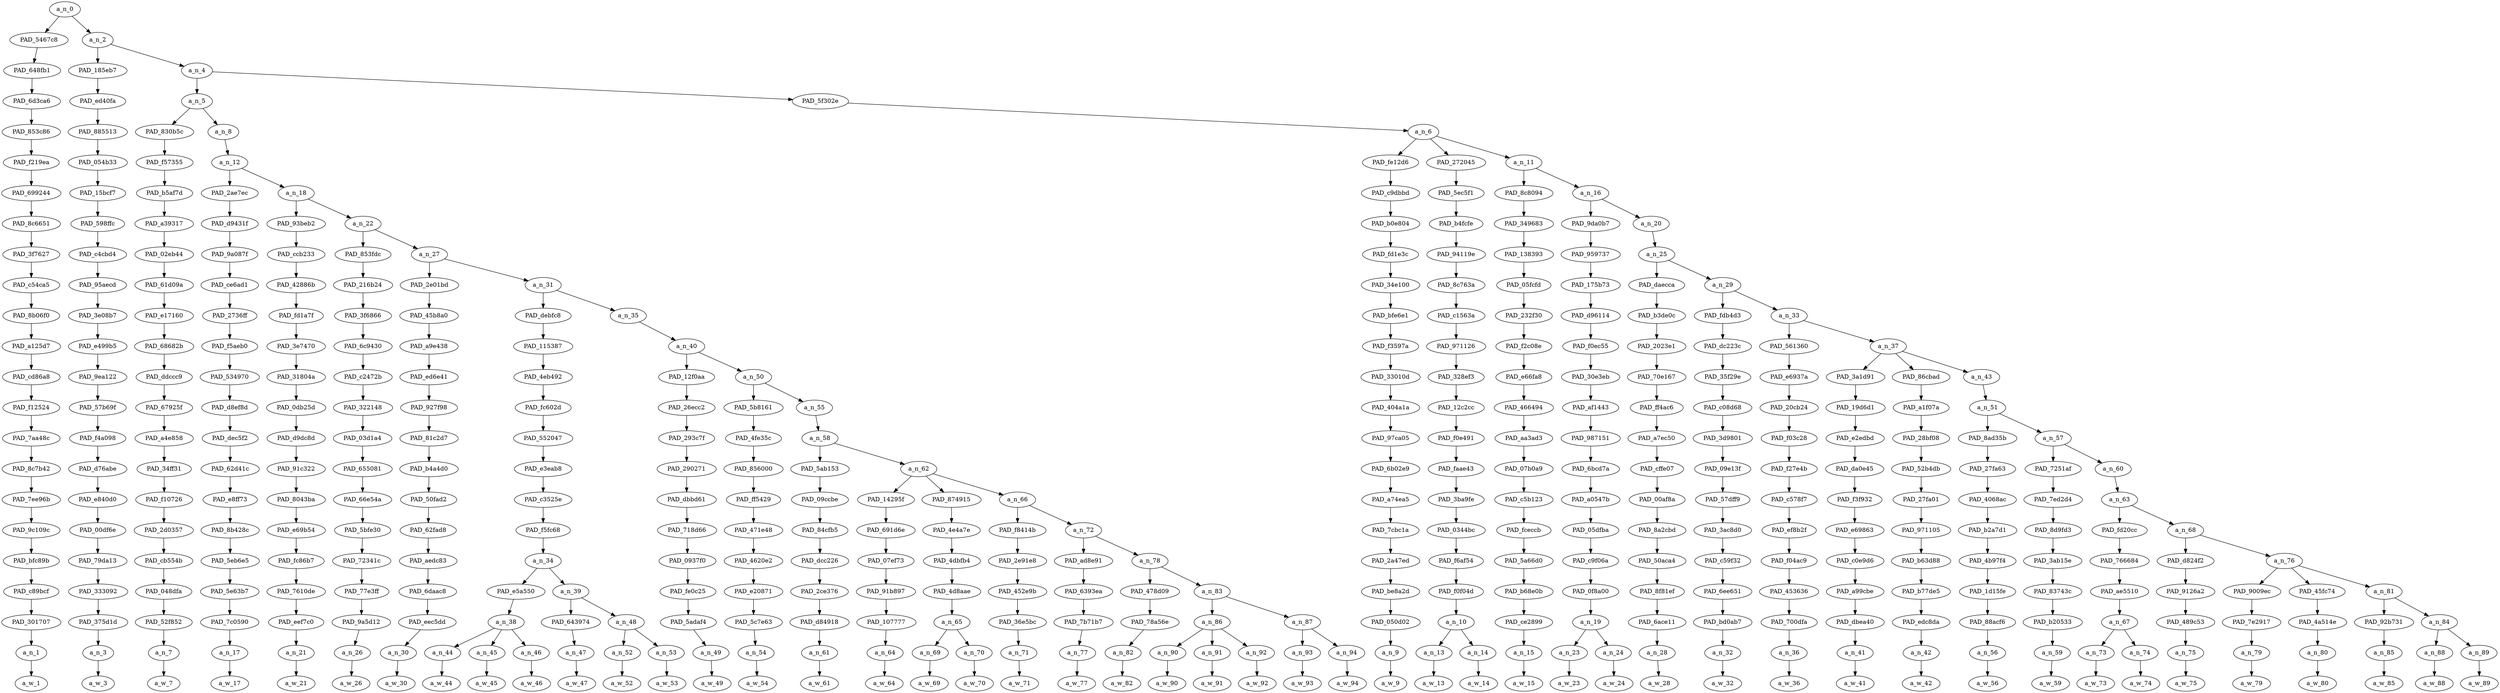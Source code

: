 strict digraph "" {
	a_n_0	[div_dir=-1,
		index=0,
		level=22,
		pos="4.259938840512876,22!",
		text_span="[0, 1, 2, 3, 4, 5, 6, 7, 8, 9, 10, 11, 12, 13, 14, 15, 16, 17, 18, 19, 20, 21, 22, 23, 24, 25, 26, 27, 28, 29, 30, 31, 32, 33, 34, \
35, 36, 37, 38, 39, 40, 41, 42, 43, 44, 45, 46, 47]",
		value=1.00000002];
	PAD_5467c8	[div_dir=-1,
		index=0,
		level=21,
		pos="0.0,21!",
		text_span="[0]",
		value=0.00881843];
	a_n_0 -> PAD_5467c8;
	a_n_2	[div_dir=-1,
		index=1,
		level=21,
		pos="8.519877681025752,21!",
		text_span="[1, 2, 3, 4, 5, 6, 7, 8, 9, 10, 11, 12, 13, 14, 15, 16, 17, 18, 19, 20, 21, 22, 23, 24, 25, 26, 27, 28, 29, 30, 31, 32, 33, 34, \
35, 36, 37, 38, 39, 40, 41, 42, 43, 44, 45, 46, 47]",
		value=0.99112523];
	a_n_0 -> a_n_2;
	PAD_648fb1	[div_dir=-1,
		index=0,
		level=20,
		pos="0.0,20!",
		text_span="[0]",
		value=0.00881843];
	PAD_5467c8 -> PAD_648fb1;
	PAD_6d3ca6	[div_dir=-1,
		index=0,
		level=19,
		pos="0.0,19!",
		text_span="[0]",
		value=0.00881843];
	PAD_648fb1 -> PAD_6d3ca6;
	PAD_853c86	[div_dir=-1,
		index=0,
		level=18,
		pos="0.0,18!",
		text_span="[0]",
		value=0.00881843];
	PAD_6d3ca6 -> PAD_853c86;
	PAD_f219ea	[div_dir=-1,
		index=0,
		level=17,
		pos="0.0,17!",
		text_span="[0]",
		value=0.00881843];
	PAD_853c86 -> PAD_f219ea;
	PAD_699244	[div_dir=-1,
		index=0,
		level=16,
		pos="0.0,16!",
		text_span="[0]",
		value=0.00881843];
	PAD_f219ea -> PAD_699244;
	PAD_8c6651	[div_dir=-1,
		index=0,
		level=15,
		pos="0.0,15!",
		text_span="[0]",
		value=0.00881843];
	PAD_699244 -> PAD_8c6651;
	PAD_3f7627	[div_dir=-1,
		index=0,
		level=14,
		pos="0.0,14!",
		text_span="[0]",
		value=0.00881843];
	PAD_8c6651 -> PAD_3f7627;
	PAD_c54ca5	[div_dir=-1,
		index=0,
		level=13,
		pos="0.0,13!",
		text_span="[0]",
		value=0.00881843];
	PAD_3f7627 -> PAD_c54ca5;
	PAD_8b06f0	[div_dir=-1,
		index=0,
		level=12,
		pos="0.0,12!",
		text_span="[0]",
		value=0.00881843];
	PAD_c54ca5 -> PAD_8b06f0;
	PAD_a125d7	[div_dir=-1,
		index=0,
		level=11,
		pos="0.0,11!",
		text_span="[0]",
		value=0.00881843];
	PAD_8b06f0 -> PAD_a125d7;
	PAD_cd86a8	[div_dir=-1,
		index=0,
		level=10,
		pos="0.0,10!",
		text_span="[0]",
		value=0.00881843];
	PAD_a125d7 -> PAD_cd86a8;
	PAD_f12524	[div_dir=-1,
		index=0,
		level=9,
		pos="0.0,9!",
		text_span="[0]",
		value=0.00881843];
	PAD_cd86a8 -> PAD_f12524;
	PAD_7aa48c	[div_dir=-1,
		index=0,
		level=8,
		pos="0.0,8!",
		text_span="[0]",
		value=0.00881843];
	PAD_f12524 -> PAD_7aa48c;
	PAD_8c7b42	[div_dir=-1,
		index=0,
		level=7,
		pos="0.0,7!",
		text_span="[0]",
		value=0.00881843];
	PAD_7aa48c -> PAD_8c7b42;
	PAD_7ee96b	[div_dir=-1,
		index=0,
		level=6,
		pos="0.0,6!",
		text_span="[0]",
		value=0.00881843];
	PAD_8c7b42 -> PAD_7ee96b;
	PAD_9c109c	[div_dir=-1,
		index=0,
		level=5,
		pos="0.0,5!",
		text_span="[0]",
		value=0.00881843];
	PAD_7ee96b -> PAD_9c109c;
	PAD_bfc89b	[div_dir=-1,
		index=0,
		level=4,
		pos="0.0,4!",
		text_span="[0]",
		value=0.00881843];
	PAD_9c109c -> PAD_bfc89b;
	PAD_c89bcf	[div_dir=-1,
		index=0,
		level=3,
		pos="0.0,3!",
		text_span="[0]",
		value=0.00881843];
	PAD_bfc89b -> PAD_c89bcf;
	PAD_301707	[div_dir=-1,
		index=0,
		level=2,
		pos="0.0,2!",
		text_span="[0]",
		value=0.00881843];
	PAD_c89bcf -> PAD_301707;
	a_n_1	[div_dir=-1,
		index=0,
		level=1,
		pos="0.0,1!",
		text_span="[0]",
		value=0.00881843];
	PAD_301707 -> a_n_1;
	a_w_1	[div_dir=0,
		index=0,
		level=0,
		pos="0,0!",
		text_span="[0]",
		value=this];
	a_n_1 -> a_w_1;
	PAD_185eb7	[div_dir=-1,
		index=1,
		level=20,
		pos="1.0,20!",
		text_span="[1]",
		value=0.00937390];
	a_n_2 -> PAD_185eb7;
	a_n_4	[div_dir=-1,
		index=2,
		level=20,
		pos="16.039755362051505,20!",
		text_span="[2, 3, 4, 5, 6, 7, 8, 9, 10, 11, 12, 13, 14, 15, 16, 17, 18, 19, 20, 21, 22, 23, 24, 25, 26, 27, 28, 29, 30, 31, 32, 33, 34, 35, \
36, 37, 38, 39, 40, 41, 42, 43, 44, 45, 46, 47]",
		value=0.98169828];
	a_n_2 -> a_n_4;
	PAD_ed40fa	[div_dir=-1,
		index=1,
		level=19,
		pos="1.0,19!",
		text_span="[1]",
		value=0.00937390];
	PAD_185eb7 -> PAD_ed40fa;
	PAD_885513	[div_dir=-1,
		index=1,
		level=18,
		pos="1.0,18!",
		text_span="[1]",
		value=0.00937390];
	PAD_ed40fa -> PAD_885513;
	PAD_054b33	[div_dir=-1,
		index=1,
		level=17,
		pos="1.0,17!",
		text_span="[1]",
		value=0.00937390];
	PAD_885513 -> PAD_054b33;
	PAD_15bcf7	[div_dir=-1,
		index=1,
		level=16,
		pos="1.0,16!",
		text_span="[1]",
		value=0.00937390];
	PAD_054b33 -> PAD_15bcf7;
	PAD_598ffc	[div_dir=-1,
		index=1,
		level=15,
		pos="1.0,15!",
		text_span="[1]",
		value=0.00937390];
	PAD_15bcf7 -> PAD_598ffc;
	PAD_c4cbd4	[div_dir=-1,
		index=1,
		level=14,
		pos="1.0,14!",
		text_span="[1]",
		value=0.00937390];
	PAD_598ffc -> PAD_c4cbd4;
	PAD_95aecd	[div_dir=-1,
		index=1,
		level=13,
		pos="1.0,13!",
		text_span="[1]",
		value=0.00937390];
	PAD_c4cbd4 -> PAD_95aecd;
	PAD_3e08b7	[div_dir=-1,
		index=1,
		level=12,
		pos="1.0,12!",
		text_span="[1]",
		value=0.00937390];
	PAD_95aecd -> PAD_3e08b7;
	PAD_e499b5	[div_dir=-1,
		index=1,
		level=11,
		pos="1.0,11!",
		text_span="[1]",
		value=0.00937390];
	PAD_3e08b7 -> PAD_e499b5;
	PAD_9ea122	[div_dir=-1,
		index=1,
		level=10,
		pos="1.0,10!",
		text_span="[1]",
		value=0.00937390];
	PAD_e499b5 -> PAD_9ea122;
	PAD_57b69f	[div_dir=-1,
		index=1,
		level=9,
		pos="1.0,9!",
		text_span="[1]",
		value=0.00937390];
	PAD_9ea122 -> PAD_57b69f;
	PAD_f4a098	[div_dir=-1,
		index=1,
		level=8,
		pos="1.0,8!",
		text_span="[1]",
		value=0.00937390];
	PAD_57b69f -> PAD_f4a098;
	PAD_d76abe	[div_dir=-1,
		index=1,
		level=7,
		pos="1.0,7!",
		text_span="[1]",
		value=0.00937390];
	PAD_f4a098 -> PAD_d76abe;
	PAD_e840d0	[div_dir=-1,
		index=1,
		level=6,
		pos="1.0,6!",
		text_span="[1]",
		value=0.00937390];
	PAD_d76abe -> PAD_e840d0;
	PAD_00df6e	[div_dir=-1,
		index=1,
		level=5,
		pos="1.0,5!",
		text_span="[1]",
		value=0.00937390];
	PAD_e840d0 -> PAD_00df6e;
	PAD_79da13	[div_dir=-1,
		index=1,
		level=4,
		pos="1.0,4!",
		text_span="[1]",
		value=0.00937390];
	PAD_00df6e -> PAD_79da13;
	PAD_333092	[div_dir=-1,
		index=1,
		level=3,
		pos="1.0,3!",
		text_span="[1]",
		value=0.00937390];
	PAD_79da13 -> PAD_333092;
	PAD_375d1d	[div_dir=-1,
		index=1,
		level=2,
		pos="1.0,2!",
		text_span="[1]",
		value=0.00937390];
	PAD_333092 -> PAD_375d1d;
	a_n_3	[div_dir=-1,
		index=1,
		level=1,
		pos="1.0,1!",
		text_span="[1]",
		value=0.00937390];
	PAD_375d1d -> a_n_3;
	a_w_3	[div_dir=0,
		index=1,
		level=0,
		pos="1,0!",
		text_span="[1]",
		value=is];
	a_n_3 -> a_w_3;
	a_n_5	[div_dir=1,
		index=2,
		level=19,
		pos="3.1169637044270835,19!",
		text_span="[2, 3, 4, 5, 6, 7, 8, 9, 10, 11, 12, 13, 14, 15, 16, 17, 18, 19, 20, 21, 22, 23, 24, 25, 26]",
		value=0.50999606];
	a_n_4 -> a_n_5;
	PAD_5f302e	[div_dir=-1,
		index=3,
		level=19,
		pos="28.962547019675924,19!",
		text_span="[27, 28, 29, 30, 31, 32, 33, 34, 35, 36, 37, 38, 39, 40, 41, 42, 43, 44, 45, 46, 47]",
		value=0.47165011];
	a_n_4 -> PAD_5f302e;
	PAD_830b5c	[div_dir=-1,
		index=2,
		level=18,
		pos="2.0,18!",
		text_span="[2]",
		value=0.00896999];
	a_n_5 -> PAD_830b5c;
	a_n_8	[div_dir=1,
		index=3,
		level=18,
		pos="4.233927408854167,18!",
		text_span="[3, 4, 5, 6, 7, 8, 9, 10, 11, 12, 13, 14, 15, 16, 17, 18, 19, 20, 21, 22, 23, 24, 25, 26]",
		value=0.50099626];
	a_n_5 -> a_n_8;
	PAD_f57355	[div_dir=-1,
		index=2,
		level=17,
		pos="2.0,17!",
		text_span="[2]",
		value=0.00896999];
	PAD_830b5c -> PAD_f57355;
	PAD_b5af7d	[div_dir=-1,
		index=2,
		level=16,
		pos="2.0,16!",
		text_span="[2]",
		value=0.00896999];
	PAD_f57355 -> PAD_b5af7d;
	PAD_a39317	[div_dir=-1,
		index=2,
		level=15,
		pos="2.0,15!",
		text_span="[2]",
		value=0.00896999];
	PAD_b5af7d -> PAD_a39317;
	PAD_02eb44	[div_dir=-1,
		index=2,
		level=14,
		pos="2.0,14!",
		text_span="[2]",
		value=0.00896999];
	PAD_a39317 -> PAD_02eb44;
	PAD_61d09a	[div_dir=-1,
		index=2,
		level=13,
		pos="2.0,13!",
		text_span="[2]",
		value=0.00896999];
	PAD_02eb44 -> PAD_61d09a;
	PAD_e17160	[div_dir=-1,
		index=2,
		level=12,
		pos="2.0,12!",
		text_span="[2]",
		value=0.00896999];
	PAD_61d09a -> PAD_e17160;
	PAD_68682b	[div_dir=-1,
		index=2,
		level=11,
		pos="2.0,11!",
		text_span="[2]",
		value=0.00896999];
	PAD_e17160 -> PAD_68682b;
	PAD_ddccc9	[div_dir=-1,
		index=2,
		level=10,
		pos="2.0,10!",
		text_span="[2]",
		value=0.00896999];
	PAD_68682b -> PAD_ddccc9;
	PAD_67925f	[div_dir=-1,
		index=2,
		level=9,
		pos="2.0,9!",
		text_span="[2]",
		value=0.00896999];
	PAD_ddccc9 -> PAD_67925f;
	PAD_a4e858	[div_dir=-1,
		index=2,
		level=8,
		pos="2.0,8!",
		text_span="[2]",
		value=0.00896999];
	PAD_67925f -> PAD_a4e858;
	PAD_34ff31	[div_dir=-1,
		index=2,
		level=7,
		pos="2.0,7!",
		text_span="[2]",
		value=0.00896999];
	PAD_a4e858 -> PAD_34ff31;
	PAD_f10726	[div_dir=-1,
		index=2,
		level=6,
		pos="2.0,6!",
		text_span="[2]",
		value=0.00896999];
	PAD_34ff31 -> PAD_f10726;
	PAD_2d0357	[div_dir=-1,
		index=2,
		level=5,
		pos="2.0,5!",
		text_span="[2]",
		value=0.00896999];
	PAD_f10726 -> PAD_2d0357;
	PAD_cb554b	[div_dir=-1,
		index=2,
		level=4,
		pos="2.0,4!",
		text_span="[2]",
		value=0.00896999];
	PAD_2d0357 -> PAD_cb554b;
	PAD_048dfa	[div_dir=-1,
		index=2,
		level=3,
		pos="2.0,3!",
		text_span="[2]",
		value=0.00896999];
	PAD_cb554b -> PAD_048dfa;
	PAD_52f852	[div_dir=-1,
		index=2,
		level=2,
		pos="2.0,2!",
		text_span="[2]",
		value=0.00896999];
	PAD_048dfa -> PAD_52f852;
	a_n_7	[div_dir=-1,
		index=2,
		level=1,
		pos="2.0,1!",
		text_span="[2]",
		value=0.00896999];
	PAD_52f852 -> a_n_7;
	a_w_7	[div_dir=0,
		index=2,
		level=0,
		pos="2,0!",
		text_span="[2]",
		value=what];
	a_n_7 -> a_w_7;
	a_n_12	[div_dir=1,
		index=3,
		level=17,
		pos="4.233927408854167,17!",
		text_span="[3, 4, 5, 6, 7, 8, 9, 10, 11, 12, 13, 14, 15, 16, 17, 18, 19, 20, 21, 22, 23, 24, 25, 26]",
		value=0.50095995];
	a_n_8 -> a_n_12;
	PAD_2ae7ec	[div_dir=-1,
		index=3,
		level=16,
		pos="3.0,16!",
		text_span="[3]",
		value=0.01140815];
	a_n_12 -> PAD_2ae7ec;
	a_n_18	[div_dir=1,
		index=4,
		level=16,
		pos="5.467854817708334,16!",
		text_span="[4, 5, 6, 7, 8, 9, 10, 11, 12, 13, 14, 15, 16, 17, 18, 19, 20, 21, 22, 23, 24, 25, 26]",
		value=0.48951549];
	a_n_12 -> a_n_18;
	PAD_d9431f	[div_dir=-1,
		index=3,
		level=15,
		pos="3.0,15!",
		text_span="[3]",
		value=0.01140815];
	PAD_2ae7ec -> PAD_d9431f;
	PAD_9a087f	[div_dir=-1,
		index=3,
		level=14,
		pos="3.0,14!",
		text_span="[3]",
		value=0.01140815];
	PAD_d9431f -> PAD_9a087f;
	PAD_ce6ad1	[div_dir=-1,
		index=3,
		level=13,
		pos="3.0,13!",
		text_span="[3]",
		value=0.01140815];
	PAD_9a087f -> PAD_ce6ad1;
	PAD_2736ff	[div_dir=-1,
		index=3,
		level=12,
		pos="3.0,12!",
		text_span="[3]",
		value=0.01140815];
	PAD_ce6ad1 -> PAD_2736ff;
	PAD_f5aeb0	[div_dir=-1,
		index=3,
		level=11,
		pos="3.0,11!",
		text_span="[3]",
		value=0.01140815];
	PAD_2736ff -> PAD_f5aeb0;
	PAD_534970	[div_dir=-1,
		index=3,
		level=10,
		pos="3.0,10!",
		text_span="[3]",
		value=0.01140815];
	PAD_f5aeb0 -> PAD_534970;
	PAD_d8ef8d	[div_dir=-1,
		index=3,
		level=9,
		pos="3.0,9!",
		text_span="[3]",
		value=0.01140815];
	PAD_534970 -> PAD_d8ef8d;
	PAD_dec5f2	[div_dir=-1,
		index=3,
		level=8,
		pos="3.0,8!",
		text_span="[3]",
		value=0.01140815];
	PAD_d8ef8d -> PAD_dec5f2;
	PAD_62d41c	[div_dir=-1,
		index=3,
		level=7,
		pos="3.0,7!",
		text_span="[3]",
		value=0.01140815];
	PAD_dec5f2 -> PAD_62d41c;
	PAD_e8ff73	[div_dir=-1,
		index=3,
		level=6,
		pos="3.0,6!",
		text_span="[3]",
		value=0.01140815];
	PAD_62d41c -> PAD_e8ff73;
	PAD_8b428c	[div_dir=-1,
		index=3,
		level=5,
		pos="3.0,5!",
		text_span="[3]",
		value=0.01140815];
	PAD_e8ff73 -> PAD_8b428c;
	PAD_5eb6e5	[div_dir=-1,
		index=3,
		level=4,
		pos="3.0,4!",
		text_span="[3]",
		value=0.01140815];
	PAD_8b428c -> PAD_5eb6e5;
	PAD_5e63b7	[div_dir=-1,
		index=3,
		level=3,
		pos="3.0,3!",
		text_span="[3]",
		value=0.01140815];
	PAD_5eb6e5 -> PAD_5e63b7;
	PAD_7c0590	[div_dir=-1,
		index=3,
		level=2,
		pos="3.0,2!",
		text_span="[3]",
		value=0.01140815];
	PAD_5e63b7 -> PAD_7c0590;
	a_n_17	[div_dir=-1,
		index=3,
		level=1,
		pos="3.0,1!",
		text_span="[3]",
		value=0.01140815];
	PAD_7c0590 -> a_n_17;
	a_w_17	[div_dir=0,
		index=3,
		level=0,
		pos="3,0!",
		text_span="[3]",
		value=happens];
	a_n_17 -> a_w_17;
	PAD_93beb2	[div_dir=1,
		index=4,
		level=15,
		pos="4.0,15!",
		text_span="[4]",
		value=0.00893636];
	a_n_18 -> PAD_93beb2;
	a_n_22	[div_dir=1,
		index=5,
		level=15,
		pos="6.935709635416667,15!",
		text_span="[5, 6, 7, 8, 9, 10, 11, 12, 13, 14, 15, 16, 17, 18, 19, 20, 21, 22, 23, 24, 25, 26]",
		value=0.48053554];
	a_n_18 -> a_n_22;
	PAD_ccb233	[div_dir=1,
		index=4,
		level=14,
		pos="4.0,14!",
		text_span="[4]",
		value=0.00893636];
	PAD_93beb2 -> PAD_ccb233;
	PAD_42886b	[div_dir=1,
		index=4,
		level=13,
		pos="4.0,13!",
		text_span="[4]",
		value=0.00893636];
	PAD_ccb233 -> PAD_42886b;
	PAD_fd1a7f	[div_dir=1,
		index=4,
		level=12,
		pos="4.0,12!",
		text_span="[4]",
		value=0.00893636];
	PAD_42886b -> PAD_fd1a7f;
	PAD_3e7470	[div_dir=1,
		index=4,
		level=11,
		pos="4.0,11!",
		text_span="[4]",
		value=0.00893636];
	PAD_fd1a7f -> PAD_3e7470;
	PAD_31804a	[div_dir=1,
		index=4,
		level=10,
		pos="4.0,10!",
		text_span="[4]",
		value=0.00893636];
	PAD_3e7470 -> PAD_31804a;
	PAD_0db25d	[div_dir=1,
		index=4,
		level=9,
		pos="4.0,9!",
		text_span="[4]",
		value=0.00893636];
	PAD_31804a -> PAD_0db25d;
	PAD_d9dc8d	[div_dir=1,
		index=4,
		level=8,
		pos="4.0,8!",
		text_span="[4]",
		value=0.00893636];
	PAD_0db25d -> PAD_d9dc8d;
	PAD_91c322	[div_dir=1,
		index=4,
		level=7,
		pos="4.0,7!",
		text_span="[4]",
		value=0.00893636];
	PAD_d9dc8d -> PAD_91c322;
	PAD_8043ba	[div_dir=1,
		index=4,
		level=6,
		pos="4.0,6!",
		text_span="[4]",
		value=0.00893636];
	PAD_91c322 -> PAD_8043ba;
	PAD_e69b54	[div_dir=1,
		index=4,
		level=5,
		pos="4.0,5!",
		text_span="[4]",
		value=0.00893636];
	PAD_8043ba -> PAD_e69b54;
	PAD_fc86b7	[div_dir=1,
		index=4,
		level=4,
		pos="4.0,4!",
		text_span="[4]",
		value=0.00893636];
	PAD_e69b54 -> PAD_fc86b7;
	PAD_7610de	[div_dir=1,
		index=4,
		level=3,
		pos="4.0,3!",
		text_span="[4]",
		value=0.00893636];
	PAD_fc86b7 -> PAD_7610de;
	PAD_eef7c0	[div_dir=1,
		index=4,
		level=2,
		pos="4.0,2!",
		text_span="[4]",
		value=0.00893636];
	PAD_7610de -> PAD_eef7c0;
	a_n_21	[div_dir=1,
		index=4,
		level=1,
		pos="4.0,1!",
		text_span="[4]",
		value=0.00893636];
	PAD_eef7c0 -> a_n_21;
	a_w_21	[div_dir=0,
		index=4,
		level=0,
		pos="4,0!",
		text_span="[4]",
		value=when];
	a_n_21 -> a_w_21;
	PAD_853fdc	[div_dir=1,
		index=5,
		level=14,
		pos="5.0,14!",
		text_span="[5]",
		value=0.00983428];
	a_n_22 -> PAD_853fdc;
	a_n_27	[div_dir=1,
		index=6,
		level=14,
		pos="8.871419270833334,14!",
		text_span="[6, 7, 8, 9, 10, 11, 12, 13, 14, 15, 16, 17, 18, 19, 20, 21, 22, 23, 24, 25, 26]",
		value=0.47066275];
	a_n_22 -> a_n_27;
	PAD_216b24	[div_dir=1,
		index=5,
		level=13,
		pos="5.0,13!",
		text_span="[5]",
		value=0.00983428];
	PAD_853fdc -> PAD_216b24;
	PAD_3f6866	[div_dir=1,
		index=5,
		level=12,
		pos="5.0,12!",
		text_span="[5]",
		value=0.00983428];
	PAD_216b24 -> PAD_3f6866;
	PAD_6c9430	[div_dir=1,
		index=5,
		level=11,
		pos="5.0,11!",
		text_span="[5]",
		value=0.00983428];
	PAD_3f6866 -> PAD_6c9430;
	PAD_c2472b	[div_dir=1,
		index=5,
		level=10,
		pos="5.0,10!",
		text_span="[5]",
		value=0.00983428];
	PAD_6c9430 -> PAD_c2472b;
	PAD_322148	[div_dir=1,
		index=5,
		level=9,
		pos="5.0,9!",
		text_span="[5]",
		value=0.00983428];
	PAD_c2472b -> PAD_322148;
	PAD_03d1a4	[div_dir=1,
		index=5,
		level=8,
		pos="5.0,8!",
		text_span="[5]",
		value=0.00983428];
	PAD_322148 -> PAD_03d1a4;
	PAD_655081	[div_dir=1,
		index=5,
		level=7,
		pos="5.0,7!",
		text_span="[5]",
		value=0.00983428];
	PAD_03d1a4 -> PAD_655081;
	PAD_66e54a	[div_dir=1,
		index=5,
		level=6,
		pos="5.0,6!",
		text_span="[5]",
		value=0.00983428];
	PAD_655081 -> PAD_66e54a;
	PAD_5bfe30	[div_dir=1,
		index=5,
		level=5,
		pos="5.0,5!",
		text_span="[5]",
		value=0.00983428];
	PAD_66e54a -> PAD_5bfe30;
	PAD_72341c	[div_dir=1,
		index=5,
		level=4,
		pos="5.0,4!",
		text_span="[5]",
		value=0.00983428];
	PAD_5bfe30 -> PAD_72341c;
	PAD_77e3ff	[div_dir=1,
		index=5,
		level=3,
		pos="5.0,3!",
		text_span="[5]",
		value=0.00983428];
	PAD_72341c -> PAD_77e3ff;
	PAD_9a5d12	[div_dir=1,
		index=5,
		level=2,
		pos="5.0,2!",
		text_span="[5]",
		value=0.00983428];
	PAD_77e3ff -> PAD_9a5d12;
	a_n_26	[div_dir=1,
		index=5,
		level=1,
		pos="5.0,1!",
		text_span="[5]",
		value=0.00983428];
	PAD_9a5d12 -> a_n_26;
	a_w_26	[div_dir=0,
		index=5,
		level=0,
		pos="5,0!",
		text_span="[5]",
		value=you];
	a_n_26 -> a_w_26;
	PAD_2e01bd	[div_dir=-1,
		index=6,
		level=13,
		pos="6.0,13!",
		text_span="[6]",
		value=0.00851687];
	a_n_27 -> PAD_2e01bd;
	a_n_31	[div_dir=1,
		index=7,
		level=13,
		pos="11.742838541666668,13!",
		text_span="[7, 8, 9, 10, 11, 12, 13, 14, 15, 16, 17, 18, 19, 20, 21, 22, 23, 24, 25, 26]",
		value=0.46210862];
	a_n_27 -> a_n_31;
	PAD_45b8a0	[div_dir=-1,
		index=6,
		level=12,
		pos="6.0,12!",
		text_span="[6]",
		value=0.00851687];
	PAD_2e01bd -> PAD_45b8a0;
	PAD_a9e438	[div_dir=-1,
		index=6,
		level=11,
		pos="6.0,11!",
		text_span="[6]",
		value=0.00851687];
	PAD_45b8a0 -> PAD_a9e438;
	PAD_ed6e41	[div_dir=-1,
		index=6,
		level=10,
		pos="6.0,10!",
		text_span="[6]",
		value=0.00851687];
	PAD_a9e438 -> PAD_ed6e41;
	PAD_927f98	[div_dir=-1,
		index=6,
		level=9,
		pos="6.0,9!",
		text_span="[6]",
		value=0.00851687];
	PAD_ed6e41 -> PAD_927f98;
	PAD_81c2d7	[div_dir=-1,
		index=6,
		level=8,
		pos="6.0,8!",
		text_span="[6]",
		value=0.00851687];
	PAD_927f98 -> PAD_81c2d7;
	PAD_b4a4d0	[div_dir=-1,
		index=6,
		level=7,
		pos="6.0,7!",
		text_span="[6]",
		value=0.00851687];
	PAD_81c2d7 -> PAD_b4a4d0;
	PAD_50fad2	[div_dir=-1,
		index=6,
		level=6,
		pos="6.0,6!",
		text_span="[6]",
		value=0.00851687];
	PAD_b4a4d0 -> PAD_50fad2;
	PAD_62fad8	[div_dir=-1,
		index=6,
		level=5,
		pos="6.0,5!",
		text_span="[6]",
		value=0.00851687];
	PAD_50fad2 -> PAD_62fad8;
	PAD_aedc83	[div_dir=-1,
		index=6,
		level=4,
		pos="6.0,4!",
		text_span="[6]",
		value=0.00851687];
	PAD_62fad8 -> PAD_aedc83;
	PAD_6daac8	[div_dir=-1,
		index=6,
		level=3,
		pos="6.0,3!",
		text_span="[6]",
		value=0.00851687];
	PAD_aedc83 -> PAD_6daac8;
	PAD_eec5dd	[div_dir=-1,
		index=6,
		level=2,
		pos="6.0,2!",
		text_span="[6]",
		value=0.00851687];
	PAD_6daac8 -> PAD_eec5dd;
	a_n_30	[div_dir=-1,
		index=6,
		level=1,
		pos="6.0,1!",
		text_span="[6]",
		value=0.00851687];
	PAD_eec5dd -> a_n_30;
	a_w_30	[div_dir=0,
		index=6,
		level=0,
		pos="6,0!",
		text_span="[6]",
		value=have];
	a_n_30 -> a_w_30;
	PAD_debfc8	[div_dir=1,
		index=7,
		level=12,
		pos="9.375,12!",
		text_span="[7, 8, 9, 10, 11, 12]",
		value=0.08473114];
	a_n_31 -> PAD_debfc8;
	a_n_35	[div_dir=-1,
		index=8,
		level=12,
		pos="14.110677083333334,12!",
		text_span="[13, 14, 15, 16, 17, 18, 19, 20, 21, 22, 23, 24, 25, 26]",
		value=0.37733274];
	a_n_31 -> a_n_35;
	PAD_115387	[div_dir=1,
		index=7,
		level=11,
		pos="9.375,11!",
		text_span="[7, 8, 9, 10, 11, 12]",
		value=0.08473114];
	PAD_debfc8 -> PAD_115387;
	PAD_4eb492	[div_dir=1,
		index=7,
		level=10,
		pos="9.375,10!",
		text_span="[7, 8, 9, 10, 11, 12]",
		value=0.08473114];
	PAD_115387 -> PAD_4eb492;
	PAD_fc602d	[div_dir=1,
		index=7,
		level=9,
		pos="9.375,9!",
		text_span="[7, 8, 9, 10, 11, 12]",
		value=0.08473114];
	PAD_4eb492 -> PAD_fc602d;
	PAD_552047	[div_dir=1,
		index=7,
		level=8,
		pos="9.375,8!",
		text_span="[7, 8, 9, 10, 11, 12]",
		value=0.08473114];
	PAD_fc602d -> PAD_552047;
	PAD_e3eab8	[div_dir=1,
		index=7,
		level=7,
		pos="9.375,7!",
		text_span="[7, 8, 9, 10, 11, 12]",
		value=0.08473114];
	PAD_552047 -> PAD_e3eab8;
	PAD_c3525e	[div_dir=1,
		index=7,
		level=6,
		pos="9.375,6!",
		text_span="[7, 8, 9, 10, 11, 12]",
		value=0.08473114];
	PAD_e3eab8 -> PAD_c3525e;
	PAD_f5fc68	[div_dir=1,
		index=7,
		level=5,
		pos="9.375,5!",
		text_span="[7, 8, 9, 10, 11, 12]",
		value=0.08473114];
	PAD_c3525e -> PAD_f5fc68;
	a_n_34	[div_dir=1,
		index=7,
		level=4,
		pos="9.375,4!",
		text_span="[7, 8, 9, 10, 11, 12]",
		value=0.08473114];
	PAD_f5fc68 -> a_n_34;
	PAD_e5a550	[div_dir=1,
		index=7,
		level=3,
		pos="8.0,3!",
		text_span="[7, 8, 9]",
		value=0.04197094];
	a_n_34 -> PAD_e5a550;
	a_n_39	[div_dir=1,
		index=8,
		level=3,
		pos="10.75,3!",
		text_span="[10, 11, 12]",
		value=0.04263927];
	a_n_34 -> a_n_39;
	a_n_38	[div_dir=1,
		index=7,
		level=2,
		pos="8.0,2!",
		text_span="[7, 8, 9]",
		value=0.04197094];
	PAD_e5a550 -> a_n_38;
	a_n_44	[div_dir=-1,
		index=7,
		level=1,
		pos="7.0,1!",
		text_span="[7]",
		value=0.00834722];
	a_n_38 -> a_n_44;
	a_n_45	[div_dir=1,
		index=8,
		level=1,
		pos="8.0,1!",
		text_span="[8]",
		value=0.01295486];
	a_n_38 -> a_n_45;
	a_n_46	[div_dir=1,
		index=9,
		level=1,
		pos="9.0,1!",
		text_span="[9]",
		value=0.02055544];
	a_n_38 -> a_n_46;
	a_w_44	[div_dir=0,
		index=7,
		level=0,
		pos="7,0!",
		text_span="[7]",
		value=a];
	a_n_44 -> a_w_44;
	a_w_45	[div_dir=0,
		index=8,
		level=0,
		pos="8,0!",
		text_span="[8]",
		value=diverse];
	a_n_45 -> a_w_45;
	a_w_46	[div_dir=0,
		index=9,
		level=0,
		pos="9,0!",
		text_span="[9]",
		value=jury];
	a_n_46 -> a_w_46;
	PAD_643974	[div_dir=-1,
		index=8,
		level=2,
		pos="10.0,2!",
		text_span="[10]",
		value=0.00915503];
	a_n_39 -> PAD_643974;
	a_n_48	[div_dir=1,
		index=9,
		level=2,
		pos="11.5,2!",
		text_span="[11, 12]",
		value=0.03342634];
	a_n_39 -> a_n_48;
	a_n_47	[div_dir=-1,
		index=10,
		level=1,
		pos="10.0,1!",
		text_span="[10]",
		value=0.00915503];
	PAD_643974 -> a_n_47;
	a_w_47	[div_dir=0,
		index=10,
		level=0,
		pos="10,0!",
		text_span="[10]",
		value=of];
	a_n_47 -> a_w_47;
	a_n_52	[div_dir=1,
		index=11,
		level=1,
		pos="11.0,1!",
		text_span="[11]",
		value=0.01325453];
	a_n_48 -> a_n_52;
	a_n_53	[div_dir=1,
		index=12,
		level=1,
		pos="12.0,1!",
		text_span="[12]",
		value=0.02009850];
	a_n_48 -> a_n_53;
	a_w_52	[div_dir=0,
		index=11,
		level=0,
		pos="11,0!",
		text_span="[11]",
		value=your];
	a_n_52 -> a_w_52;
	a_w_53	[div_dir=0,
		index=12,
		level=0,
		pos="12,0!",
		text_span="[12]",
		value=peers];
	a_n_53 -> a_w_53;
	a_n_40	[div_dir=-1,
		index=8,
		level=11,
		pos="14.110677083333334,11!",
		text_span="[13, 14, 15, 16, 17, 18, 19, 20, 21, 22, 23, 24, 25, 26]",
		value=0.37730958];
	a_n_35 -> a_n_40;
	PAD_12f0aa	[div_dir=-1,
		index=8,
		level=10,
		pos="13.0,10!",
		text_span="[13]",
		value=0.01041583];
	a_n_40 -> PAD_12f0aa;
	a_n_50	[div_dir=-1,
		index=9,
		level=10,
		pos="15.221354166666668,10!",
		text_span="[14, 15, 16, 17, 18, 19, 20, 21, 22, 23, 24, 25, 26]",
		value=0.36687060];
	a_n_40 -> a_n_50;
	PAD_26ecc2	[div_dir=-1,
		index=8,
		level=9,
		pos="13.0,9!",
		text_span="[13]",
		value=0.01041583];
	PAD_12f0aa -> PAD_26ecc2;
	PAD_293c7f	[div_dir=-1,
		index=8,
		level=8,
		pos="13.0,8!",
		text_span="[13]",
		value=0.01041583];
	PAD_26ecc2 -> PAD_293c7f;
	PAD_290271	[div_dir=-1,
		index=8,
		level=7,
		pos="13.0,7!",
		text_span="[13]",
		value=0.01041583];
	PAD_293c7f -> PAD_290271;
	PAD_dbbd61	[div_dir=-1,
		index=8,
		level=6,
		pos="13.0,6!",
		text_span="[13]",
		value=0.01041583];
	PAD_290271 -> PAD_dbbd61;
	PAD_718d66	[div_dir=-1,
		index=8,
		level=5,
		pos="13.0,5!",
		text_span="[13]",
		value=0.01041583];
	PAD_dbbd61 -> PAD_718d66;
	PAD_0937f0	[div_dir=-1,
		index=8,
		level=4,
		pos="13.0,4!",
		text_span="[13]",
		value=0.01041583];
	PAD_718d66 -> PAD_0937f0;
	PAD_fe0c25	[div_dir=-1,
		index=9,
		level=3,
		pos="13.0,3!",
		text_span="[13]",
		value=0.01041583];
	PAD_0937f0 -> PAD_fe0c25;
	PAD_5adaf4	[div_dir=-1,
		index=10,
		level=2,
		pos="13.0,2!",
		text_span="[13]",
		value=0.01041583];
	PAD_fe0c25 -> PAD_5adaf4;
	a_n_49	[div_dir=-1,
		index=13,
		level=1,
		pos="13.0,1!",
		text_span="[13]",
		value=0.01041583];
	PAD_5adaf4 -> a_n_49;
	a_w_49	[div_dir=0,
		index=13,
		level=0,
		pos="13,0!",
		text_span="[13]",
		value=she];
	a_n_49 -> a_w_49;
	PAD_5b8161	[div_dir=1,
		index=9,
		level=9,
		pos="14.0,9!",
		text_span="[14]",
		value=0.00991863];
	a_n_50 -> PAD_5b8161;
	a_n_55	[div_dir=-1,
		index=10,
		level=9,
		pos="16.442708333333336,9!",
		text_span="[15, 16, 17, 18, 19, 20, 21, 22, 23, 24, 25, 26]",
		value=0.35692883];
	a_n_50 -> a_n_55;
	PAD_4fe35c	[div_dir=1,
		index=9,
		level=8,
		pos="14.0,8!",
		text_span="[14]",
		value=0.00991863];
	PAD_5b8161 -> PAD_4fe35c;
	PAD_856000	[div_dir=1,
		index=9,
		level=7,
		pos="14.0,7!",
		text_span="[14]",
		value=0.00991863];
	PAD_4fe35c -> PAD_856000;
	PAD_ff5429	[div_dir=1,
		index=9,
		level=6,
		pos="14.0,6!",
		text_span="[14]",
		value=0.00991863];
	PAD_856000 -> PAD_ff5429;
	PAD_471e48	[div_dir=1,
		index=9,
		level=5,
		pos="14.0,5!",
		text_span="[14]",
		value=0.00991863];
	PAD_ff5429 -> PAD_471e48;
	PAD_4620e2	[div_dir=1,
		index=9,
		level=4,
		pos="14.0,4!",
		text_span="[14]",
		value=0.00991863];
	PAD_471e48 -> PAD_4620e2;
	PAD_e20871	[div_dir=1,
		index=10,
		level=3,
		pos="14.0,3!",
		text_span="[14]",
		value=0.00991863];
	PAD_4620e2 -> PAD_e20871;
	PAD_5c7e63	[div_dir=1,
		index=11,
		level=2,
		pos="14.0,2!",
		text_span="[14]",
		value=0.00991863];
	PAD_e20871 -> PAD_5c7e63;
	a_n_54	[div_dir=1,
		index=14,
		level=1,
		pos="14.0,1!",
		text_span="[14]",
		value=0.00991863];
	PAD_5c7e63 -> a_n_54;
	a_w_54	[div_dir=0,
		index=14,
		level=0,
		pos="14,0!",
		text_span="[14]",
		value=wanted];
	a_n_54 -> a_w_54;
	a_n_58	[div_dir=-1,
		index=10,
		level=8,
		pos="16.442708333333336,8!",
		text_span="[15, 16, 17, 18, 19, 20, 21, 22, 23, 24, 25, 26]",
		value=0.35689706];
	a_n_55 -> a_n_58;
	PAD_5ab153	[div_dir=1,
		index=10,
		level=7,
		pos="15.0,7!",
		text_span="[15]",
		value=0.00839517];
	a_n_58 -> PAD_5ab153;
	a_n_62	[div_dir=-1,
		index=11,
		level=7,
		pos="17.885416666666668,7!",
		text_span="[16, 17, 18, 19, 20, 21, 22, 23, 24, 25, 26]",
		value=0.34847011];
	a_n_58 -> a_n_62;
	PAD_09ccbe	[div_dir=1,
		index=10,
		level=6,
		pos="15.0,6!",
		text_span="[15]",
		value=0.00839517];
	PAD_5ab153 -> PAD_09ccbe;
	PAD_84cfb5	[div_dir=1,
		index=10,
		level=5,
		pos="15.0,5!",
		text_span="[15]",
		value=0.00839517];
	PAD_09ccbe -> PAD_84cfb5;
	PAD_dcc226	[div_dir=1,
		index=10,
		level=4,
		pos="15.0,4!",
		text_span="[15]",
		value=0.00839517];
	PAD_84cfb5 -> PAD_dcc226;
	PAD_2ce376	[div_dir=1,
		index=11,
		level=3,
		pos="15.0,3!",
		text_span="[15]",
		value=0.00839517];
	PAD_dcc226 -> PAD_2ce376;
	PAD_d84918	[div_dir=1,
		index=12,
		level=2,
		pos="15.0,2!",
		text_span="[15]",
		value=0.00839517];
	PAD_2ce376 -> PAD_d84918;
	a_n_61	[div_dir=1,
		index=15,
		level=1,
		pos="15.0,1!",
		text_span="[15]",
		value=0.00839517];
	PAD_d84918 -> a_n_61;
	a_w_61	[div_dir=0,
		index=15,
		level=0,
		pos="15,0!",
		text_span="[15]",
		value=to];
	a_n_61 -> a_w_61;
	PAD_14295f	[div_dir=1,
		index=11,
		level=6,
		pos="16.0,6!",
		text_span="[16]",
		value=0.01271886];
	a_n_62 -> PAD_14295f;
	PAD_874915	[div_dir=1,
		index=12,
		level=6,
		pos="17.5,6!",
		text_span="[17, 18]",
		value=0.03348940];
	a_n_62 -> PAD_874915;
	a_n_66	[div_dir=-1,
		index=13,
		level=6,
		pos="20.15625,6!",
		text_span="[19, 20, 21, 22, 23, 24, 25, 26]",
		value=0.30222263];
	a_n_62 -> a_n_66;
	PAD_691d6e	[div_dir=1,
		index=11,
		level=5,
		pos="16.0,5!",
		text_span="[16]",
		value=0.01271886];
	PAD_14295f -> PAD_691d6e;
	PAD_07ef73	[div_dir=1,
		index=11,
		level=4,
		pos="16.0,4!",
		text_span="[16]",
		value=0.01271886];
	PAD_691d6e -> PAD_07ef73;
	PAD_91b897	[div_dir=1,
		index=12,
		level=3,
		pos="16.0,3!",
		text_span="[16]",
		value=0.01271886];
	PAD_07ef73 -> PAD_91b897;
	PAD_107777	[div_dir=1,
		index=13,
		level=2,
		pos="16.0,2!",
		text_span="[16]",
		value=0.01271886];
	PAD_91b897 -> PAD_107777;
	a_n_64	[div_dir=1,
		index=16,
		level=1,
		pos="16.0,1!",
		text_span="[16]",
		value=0.01271886];
	PAD_107777 -> a_n_64;
	a_w_64	[div_dir=0,
		index=16,
		level=0,
		pos="16,0!",
		text_span="[16]",
		value=move];
	a_n_64 -> a_w_64;
	PAD_4e4a7e	[div_dir=1,
		index=12,
		level=5,
		pos="17.5,5!",
		text_span="[17, 18]",
		value=0.03348940];
	PAD_874915 -> PAD_4e4a7e;
	PAD_4dbfb4	[div_dir=1,
		index=12,
		level=4,
		pos="17.5,4!",
		text_span="[17, 18]",
		value=0.03348940];
	PAD_4e4a7e -> PAD_4dbfb4;
	PAD_4d8aae	[div_dir=1,
		index=13,
		level=3,
		pos="17.5,3!",
		text_span="[17, 18]",
		value=0.03348940];
	PAD_4dbfb4 -> PAD_4d8aae;
	a_n_65	[div_dir=1,
		index=14,
		level=2,
		pos="17.5,2!",
		text_span="[17, 18]",
		value=0.03348940];
	PAD_4d8aae -> a_n_65;
	a_n_69	[div_dir=1,
		index=17,
		level=1,
		pos="17.0,1!",
		text_span="[17]",
		value=0.01178845];
	a_n_65 -> a_n_69;
	a_n_70	[div_dir=1,
		index=18,
		level=1,
		pos="18.0,1!",
		text_span="[18]",
		value=0.02162315];
	a_n_65 -> a_n_70;
	a_w_69	[div_dir=0,
		index=17,
		level=0,
		pos="17,0!",
		text_span="[17]",
		value=her];
	a_n_69 -> a_w_69;
	a_w_70	[div_dir=0,
		index=18,
		level=0,
		pos="18,0!",
		text_span="[18]",
		value=case];
	a_n_70 -> a_w_70;
	PAD_f8414b	[div_dir=1,
		index=13,
		level=5,
		pos="19.0,5!",
		text_span="[19]",
		value=0.01056551];
	a_n_66 -> PAD_f8414b;
	a_n_72	[div_dir=-1,
		index=14,
		level=5,
		pos="21.3125,5!",
		text_span="[20, 21, 22, 23, 24, 25, 26]",
		value=0.29156801];
	a_n_66 -> a_n_72;
	PAD_2e91e8	[div_dir=1,
		index=13,
		level=4,
		pos="19.0,4!",
		text_span="[19]",
		value=0.01056551];
	PAD_f8414b -> PAD_2e91e8;
	PAD_452e9b	[div_dir=1,
		index=14,
		level=3,
		pos="19.0,3!",
		text_span="[19]",
		value=0.01056551];
	PAD_2e91e8 -> PAD_452e9b;
	PAD_36e5bc	[div_dir=1,
		index=15,
		level=2,
		pos="19.0,2!",
		text_span="[19]",
		value=0.01056551];
	PAD_452e9b -> PAD_36e5bc;
	a_n_71	[div_dir=1,
		index=19,
		level=1,
		pos="19.0,1!",
		text_span="[19]",
		value=0.01056551];
	PAD_36e5bc -> a_n_71;
	a_w_71	[div_dir=0,
		index=19,
		level=0,
		pos="19,0!",
		text_span="[19]",
		value=to1];
	a_n_71 -> a_w_71;
	PAD_ad8e91	[div_dir=1,
		index=14,
		level=4,
		pos="20.0,4!",
		text_span="[20]",
		value=0.01173404];
	a_n_72 -> PAD_ad8e91;
	a_n_78	[div_dir=-1,
		index=15,
		level=4,
		pos="22.625,4!",
		text_span="[21, 22, 23, 24, 25, 26]",
		value=0.27971787];
	a_n_72 -> a_n_78;
	PAD_6393ea	[div_dir=1,
		index=15,
		level=3,
		pos="20.0,3!",
		text_span="[20]",
		value=0.01173404];
	PAD_ad8e91 -> PAD_6393ea;
	PAD_7b71b7	[div_dir=1,
		index=16,
		level=2,
		pos="20.0,2!",
		text_span="[20]",
		value=0.01173404];
	PAD_6393ea -> PAD_7b71b7;
	a_n_77	[div_dir=1,
		index=20,
		level=1,
		pos="20.0,1!",
		text_span="[20]",
		value=0.01173404];
	PAD_7b71b7 -> a_n_77;
	a_w_77	[div_dir=0,
		index=20,
		level=0,
		pos="20,0!",
		text_span="[20]",
		value=some];
	a_n_77 -> a_w_77;
	PAD_478d09	[div_dir=-1,
		index=16,
		level=3,
		pos="21.0,3!",
		text_span="[21]",
		value=0.01055710];
	a_n_78 -> PAD_478d09;
	a_n_83	[div_dir=-1,
		index=17,
		level=3,
		pos="24.25,3!",
		text_span="[22, 23, 24, 25, 26]",
		value=0.26901085];
	a_n_78 -> a_n_83;
	PAD_78a56e	[div_dir=-1,
		index=17,
		level=2,
		pos="21.0,2!",
		text_span="[21]",
		value=0.01055710];
	PAD_478d09 -> PAD_78a56e;
	a_n_82	[div_dir=-1,
		index=21,
		level=1,
		pos="21.0,1!",
		text_span="[21]",
		value=0.01055710];
	PAD_78a56e -> a_n_82;
	a_w_82	[div_dir=0,
		index=21,
		level=0,
		pos="21,0!",
		text_span="[21]",
		value=of1];
	a_n_82 -> a_w_82;
	a_n_86	[div_dir=-1,
		index=18,
		level=2,
		pos="23.0,2!",
		text_span="[22, 23, 24]",
		value=0.20415876];
	a_n_83 -> a_n_86;
	a_n_87	[div_dir=-1,
		index=19,
		level=2,
		pos="25.5,2!",
		text_span="[25, 26]",
		value=0.06469395];
	a_n_83 -> a_n_87;
	a_n_90	[div_dir=-1,
		index=22,
		level=1,
		pos="22.0,1!",
		text_span="[22]",
		value=0.02344702];
	a_n_86 -> a_n_90;
	a_n_91	[div_dir=1,
		index=23,
		level=1,
		pos="23.0,1!",
		text_span="[23]",
		value=0.13732373];
	a_n_86 -> a_n_91;
	a_n_92	[div_dir=-1,
		index=24,
		level=1,
		pos="24.0,1!",
		text_span="[24]",
		value=0.04334296];
	a_n_86 -> a_n_92;
	a_w_90	[div_dir=0,
		index=22,
		level=0,
		pos="22,0!",
		text_span="[22]",
		value=the];
	a_n_90 -> a_w_90;
	a_w_91	[div_dir=0,
		index=23,
		level=0,
		pos="23,0!",
		text_span="[23]",
		value=whitest];
	a_n_91 -> a_w_91;
	a_w_92	[div_dir=0,
		index=24,
		level=0,
		pos="24,0!",
		text_span="[24]",
		value=counties];
	a_n_92 -> a_w_92;
	a_n_93	[div_dir=1,
		index=25,
		level=1,
		pos="25.0,1!",
		text_span="[25]",
		value=0.01750368];
	a_n_87 -> a_n_93;
	a_n_94	[div_dir=-1,
		index=26,
		level=1,
		pos="26.0,1!",
		text_span="[26]",
		value=0.04697355];
	a_n_87 -> a_n_94;
	a_w_93	[div_dir=0,
		index=25,
		level=0,
		pos="25,0!",
		text_span="[25]",
		value=in];
	a_n_93 -> a_w_93;
	a_w_94	[div_dir=0,
		index=26,
		level=0,
		pos="26,0!",
		text_span="[26]",
		value=texas];
	a_n_94 -> a_w_94;
	a_n_6	[div_dir=-1,
		index=4,
		level=18,
		pos="28.962547019675924,18!",
		text_span="[27, 28, 29, 30, 31, 32, 33, 34, 35, 36, 37, 38, 39, 40, 41, 42, 43, 44, 45, 46, 47]",
		value=0.47165011];
	PAD_5f302e -> a_n_6;
	PAD_fe12d6	[div_dir=-1,
		index=4,
		level=17,
		pos="27.0,17!",
		text_span="[27]",
		value=0.01529835];
	a_n_6 -> PAD_fe12d6;
	PAD_272045	[div_dir=1,
		index=5,
		level=17,
		pos="28.5,17!",
		text_span="[28, 29]",
		value=0.03344911];
	a_n_6 -> PAD_272045;
	a_n_11	[div_dir=-1,
		index=6,
		level=17,
		pos="31.38764105902778,17!",
		text_span="[30, 31, 32, 33, 34, 35, 36, 37, 38, 39, 40, 41, 42, 43, 44, 45, 46, 47]",
		value=0.42279433];
	a_n_6 -> a_n_11;
	PAD_c9dbbd	[div_dir=-1,
		index=5,
		level=16,
		pos="27.0,16!",
		text_span="[27]",
		value=0.01529835];
	PAD_fe12d6 -> PAD_c9dbbd;
	PAD_b0e804	[div_dir=-1,
		index=6,
		level=15,
		pos="27.0,15!",
		text_span="[27]",
		value=0.01529835];
	PAD_c9dbbd -> PAD_b0e804;
	PAD_fd1e3c	[div_dir=-1,
		index=7,
		level=14,
		pos="27.0,14!",
		text_span="[27]",
		value=0.01529835];
	PAD_b0e804 -> PAD_fd1e3c;
	PAD_34e100	[div_dir=-1,
		index=8,
		level=13,
		pos="27.0,13!",
		text_span="[27]",
		value=0.01529835];
	PAD_fd1e3c -> PAD_34e100;
	PAD_bfe6e1	[div_dir=-1,
		index=9,
		level=12,
		pos="27.0,12!",
		text_span="[27]",
		value=0.01529835];
	PAD_34e100 -> PAD_bfe6e1;
	PAD_f3597a	[div_dir=-1,
		index=9,
		level=11,
		pos="27.0,11!",
		text_span="[27]",
		value=0.01529835];
	PAD_bfe6e1 -> PAD_f3597a;
	PAD_33010d	[div_dir=-1,
		index=10,
		level=10,
		pos="27.0,10!",
		text_span="[27]",
		value=0.01529835];
	PAD_f3597a -> PAD_33010d;
	PAD_404a1a	[div_dir=-1,
		index=11,
		level=9,
		pos="27.0,9!",
		text_span="[27]",
		value=0.01529835];
	PAD_33010d -> PAD_404a1a;
	PAD_97ca05	[div_dir=-1,
		index=11,
		level=8,
		pos="27.0,8!",
		text_span="[27]",
		value=0.01529835];
	PAD_404a1a -> PAD_97ca05;
	PAD_6b02e9	[div_dir=-1,
		index=12,
		level=7,
		pos="27.0,7!",
		text_span="[27]",
		value=0.01529835];
	PAD_97ca05 -> PAD_6b02e9;
	PAD_a74ea5	[div_dir=-1,
		index=14,
		level=6,
		pos="27.0,6!",
		text_span="[27]",
		value=0.01529835];
	PAD_6b02e9 -> PAD_a74ea5;
	PAD_7cbc1a	[div_dir=-1,
		index=15,
		level=5,
		pos="27.0,5!",
		text_span="[27]",
		value=0.01529835];
	PAD_a74ea5 -> PAD_7cbc1a;
	PAD_2a47ed	[div_dir=-1,
		index=16,
		level=4,
		pos="27.0,4!",
		text_span="[27]",
		value=0.01529835];
	PAD_7cbc1a -> PAD_2a47ed;
	PAD_be8a2d	[div_dir=-1,
		index=18,
		level=3,
		pos="27.0,3!",
		text_span="[27]",
		value=0.01529835];
	PAD_2a47ed -> PAD_be8a2d;
	PAD_050d02	[div_dir=-1,
		index=20,
		level=2,
		pos="27.0,2!",
		text_span="[27]",
		value=0.01529835];
	PAD_be8a2d -> PAD_050d02;
	a_n_9	[div_dir=-1,
		index=27,
		level=1,
		pos="27.0,1!",
		text_span="[27]",
		value=0.01529835];
	PAD_050d02 -> a_n_9;
	a_w_9	[div_dir=0,
		index=27,
		level=0,
		pos="27,0!",
		text_span="[27]",
		value=had];
	a_n_9 -> a_w_9;
	PAD_5ec5f1	[div_dir=1,
		index=6,
		level=16,
		pos="28.5,16!",
		text_span="[28, 29]",
		value=0.03344911];
	PAD_272045 -> PAD_5ec5f1;
	PAD_b4fcfe	[div_dir=1,
		index=7,
		level=15,
		pos="28.5,15!",
		text_span="[28, 29]",
		value=0.03344911];
	PAD_5ec5f1 -> PAD_b4fcfe;
	PAD_94119e	[div_dir=1,
		index=8,
		level=14,
		pos="28.5,14!",
		text_span="[28, 29]",
		value=0.03344911];
	PAD_b4fcfe -> PAD_94119e;
	PAD_8c763a	[div_dir=1,
		index=9,
		level=13,
		pos="28.5,13!",
		text_span="[28, 29]",
		value=0.03344911];
	PAD_94119e -> PAD_8c763a;
	PAD_c1563a	[div_dir=1,
		index=10,
		level=12,
		pos="28.5,12!",
		text_span="[28, 29]",
		value=0.03344911];
	PAD_8c763a -> PAD_c1563a;
	PAD_971126	[div_dir=1,
		index=10,
		level=11,
		pos="28.5,11!",
		text_span="[28, 29]",
		value=0.03344911];
	PAD_c1563a -> PAD_971126;
	PAD_328ef3	[div_dir=1,
		index=11,
		level=10,
		pos="28.5,10!",
		text_span="[28, 29]",
		value=0.03344911];
	PAD_971126 -> PAD_328ef3;
	PAD_12c2cc	[div_dir=1,
		index=12,
		level=9,
		pos="28.5,9!",
		text_span="[28, 29]",
		value=0.03344911];
	PAD_328ef3 -> PAD_12c2cc;
	PAD_f0e491	[div_dir=1,
		index=12,
		level=8,
		pos="28.5,8!",
		text_span="[28, 29]",
		value=0.03344911];
	PAD_12c2cc -> PAD_f0e491;
	PAD_faae43	[div_dir=1,
		index=13,
		level=7,
		pos="28.5,7!",
		text_span="[28, 29]",
		value=0.03344911];
	PAD_f0e491 -> PAD_faae43;
	PAD_3ba9fe	[div_dir=1,
		index=15,
		level=6,
		pos="28.5,6!",
		text_span="[28, 29]",
		value=0.03344911];
	PAD_faae43 -> PAD_3ba9fe;
	PAD_0344bc	[div_dir=1,
		index=16,
		level=5,
		pos="28.5,5!",
		text_span="[28, 29]",
		value=0.03344911];
	PAD_3ba9fe -> PAD_0344bc;
	PAD_f6af54	[div_dir=1,
		index=17,
		level=4,
		pos="28.5,4!",
		text_span="[28, 29]",
		value=0.03344911];
	PAD_0344bc -> PAD_f6af54;
	PAD_f0f04d	[div_dir=1,
		index=19,
		level=3,
		pos="28.5,3!",
		text_span="[28, 29]",
		value=0.03344911];
	PAD_f6af54 -> PAD_f0f04d;
	a_n_10	[div_dir=1,
		index=21,
		level=2,
		pos="28.5,2!",
		text_span="[28, 29]",
		value=0.03344911];
	PAD_f0f04d -> a_n_10;
	a_n_13	[div_dir=-1,
		index=28,
		level=1,
		pos="28.0,1!",
		text_span="[28]",
		value=0.01096549];
	a_n_10 -> a_n_13;
	a_n_14	[div_dir=1,
		index=29,
		level=1,
		pos="29.0,1!",
		text_span="[29]",
		value=0.02239056];
	a_n_10 -> a_n_14;
	a_w_13	[div_dir=0,
		index=28,
		level=0,
		pos="28,0!",
		text_span="[28]",
		value=that];
	a_n_13 -> a_w_13;
	a_w_14	[div_dir=0,
		index=29,
		level=0,
		pos="29,0!",
		text_span="[29]",
		value=jury1];
	a_n_14 -> a_w_14;
	PAD_8c8094	[div_dir=1,
		index=7,
		level=16,
		pos="30.0,16!",
		text_span="[30]",
		value=0.01200955];
	a_n_11 -> PAD_8c8094;
	a_n_16	[div_dir=-1,
		index=8,
		level=16,
		pos="32.77528211805556,16!",
		text_span="[31, 32, 33, 34, 35, 36, 37, 38, 39, 40, 41, 42, 43, 44, 45, 46, 47]",
		value=0.41063818];
	a_n_11 -> a_n_16;
	PAD_349683	[div_dir=1,
		index=8,
		level=15,
		pos="30.0,15!",
		text_span="[30]",
		value=0.01200955];
	PAD_8c8094 -> PAD_349683;
	PAD_138393	[div_dir=1,
		index=9,
		level=14,
		pos="30.0,14!",
		text_span="[30]",
		value=0.01200955];
	PAD_349683 -> PAD_138393;
	PAD_05fcfd	[div_dir=1,
		index=10,
		level=13,
		pos="30.0,13!",
		text_span="[30]",
		value=0.01200955];
	PAD_138393 -> PAD_05fcfd;
	PAD_232f30	[div_dir=1,
		index=11,
		level=12,
		pos="30.0,12!",
		text_span="[30]",
		value=0.01200955];
	PAD_05fcfd -> PAD_232f30;
	PAD_f2c08e	[div_dir=1,
		index=11,
		level=11,
		pos="30.0,11!",
		text_span="[30]",
		value=0.01200955];
	PAD_232f30 -> PAD_f2c08e;
	PAD_e66fa8	[div_dir=1,
		index=12,
		level=10,
		pos="30.0,10!",
		text_span="[30]",
		value=0.01200955];
	PAD_f2c08e -> PAD_e66fa8;
	PAD_466494	[div_dir=1,
		index=13,
		level=9,
		pos="30.0,9!",
		text_span="[30]",
		value=0.01200955];
	PAD_e66fa8 -> PAD_466494;
	PAD_aa3ad3	[div_dir=1,
		index=13,
		level=8,
		pos="30.0,8!",
		text_span="[30]",
		value=0.01200955];
	PAD_466494 -> PAD_aa3ad3;
	PAD_07b0a9	[div_dir=1,
		index=14,
		level=7,
		pos="30.0,7!",
		text_span="[30]",
		value=0.01200955];
	PAD_aa3ad3 -> PAD_07b0a9;
	PAD_c5b123	[div_dir=1,
		index=16,
		level=6,
		pos="30.0,6!",
		text_span="[30]",
		value=0.01200955];
	PAD_07b0a9 -> PAD_c5b123;
	PAD_fceccb	[div_dir=1,
		index=17,
		level=5,
		pos="30.0,5!",
		text_span="[30]",
		value=0.01200955];
	PAD_c5b123 -> PAD_fceccb;
	PAD_5a66d0	[div_dir=1,
		index=18,
		level=4,
		pos="30.0,4!",
		text_span="[30]",
		value=0.01200955];
	PAD_fceccb -> PAD_5a66d0;
	PAD_b68e0b	[div_dir=1,
		index=20,
		level=3,
		pos="30.0,3!",
		text_span="[30]",
		value=0.01200955];
	PAD_5a66d0 -> PAD_b68e0b;
	PAD_ce2899	[div_dir=1,
		index=22,
		level=2,
		pos="30.0,2!",
		text_span="[30]",
		value=0.01200955];
	PAD_b68e0b -> PAD_ce2899;
	a_n_15	[div_dir=1,
		index=30,
		level=1,
		pos="30.0,1!",
		text_span="[30]",
		value=0.01200955];
	PAD_ce2899 -> a_n_15;
	a_w_15	[div_dir=0,
		index=30,
		level=0,
		pos="30,0!",
		text_span="[30]",
		value=been];
	a_n_15 -> a_w_15;
	PAD_9da0b7	[div_dir=-1,
		index=9,
		level=15,
		pos="31.5,15!",
		text_span="[31, 32]",
		value=0.06841234];
	a_n_16 -> PAD_9da0b7;
	a_n_20	[div_dir=-1,
		index=10,
		level=15,
		pos="34.050564236111114,15!",
		text_span="[33, 34, 35, 36, 37, 38, 39, 40, 41, 42, 43, 44, 45, 46, 47]",
		value=0.34207014];
	a_n_16 -> a_n_20;
	PAD_959737	[div_dir=-1,
		index=10,
		level=14,
		pos="31.5,14!",
		text_span="[31, 32]",
		value=0.06841234];
	PAD_9da0b7 -> PAD_959737;
	PAD_175b73	[div_dir=-1,
		index=11,
		level=13,
		pos="31.5,13!",
		text_span="[31, 32]",
		value=0.06841234];
	PAD_959737 -> PAD_175b73;
	PAD_d96114	[div_dir=-1,
		index=12,
		level=12,
		pos="31.5,12!",
		text_span="[31, 32]",
		value=0.06841234];
	PAD_175b73 -> PAD_d96114;
	PAD_f0ec55	[div_dir=-1,
		index=12,
		level=11,
		pos="31.5,11!",
		text_span="[31, 32]",
		value=0.06841234];
	PAD_d96114 -> PAD_f0ec55;
	PAD_30e3eb	[div_dir=-1,
		index=13,
		level=10,
		pos="31.5,10!",
		text_span="[31, 32]",
		value=0.06841234];
	PAD_f0ec55 -> PAD_30e3eb;
	PAD_af1443	[div_dir=-1,
		index=14,
		level=9,
		pos="31.5,9!",
		text_span="[31, 32]",
		value=0.06841234];
	PAD_30e3eb -> PAD_af1443;
	PAD_987151	[div_dir=-1,
		index=14,
		level=8,
		pos="31.5,8!",
		text_span="[31, 32]",
		value=0.06841234];
	PAD_af1443 -> PAD_987151;
	PAD_6bcd7a	[div_dir=-1,
		index=15,
		level=7,
		pos="31.5,7!",
		text_span="[31, 32]",
		value=0.06841234];
	PAD_987151 -> PAD_6bcd7a;
	PAD_a0547b	[div_dir=-1,
		index=17,
		level=6,
		pos="31.5,6!",
		text_span="[31, 32]",
		value=0.06841234];
	PAD_6bcd7a -> PAD_a0547b;
	PAD_05dfba	[div_dir=-1,
		index=18,
		level=5,
		pos="31.5,5!",
		text_span="[31, 32]",
		value=0.06841234];
	PAD_a0547b -> PAD_05dfba;
	PAD_c9f06a	[div_dir=-1,
		index=19,
		level=4,
		pos="31.5,4!",
		text_span="[31, 32]",
		value=0.06841234];
	PAD_05dfba -> PAD_c9f06a;
	PAD_0f8a00	[div_dir=-1,
		index=21,
		level=3,
		pos="31.5,3!",
		text_span="[31, 32]",
		value=0.06841234];
	PAD_c9f06a -> PAD_0f8a00;
	a_n_19	[div_dir=-1,
		index=23,
		level=2,
		pos="31.5,2!",
		text_span="[31, 32]",
		value=0.06841234];
	PAD_0f8a00 -> a_n_19;
	a_n_23	[div_dir=1,
		index=31,
		level=1,
		pos="31.0,1!",
		text_span="[31]",
		value=0.02005147];
	a_n_19 -> a_n_23;
	a_n_24	[div_dir=-1,
		index=32,
		level=1,
		pos="32.0,1!",
		text_span="[32]",
		value=0.04818376];
	a_n_19 -> a_n_24;
	a_w_23	[div_dir=0,
		index=31,
		level=0,
		pos="31,0!",
		text_span="[31]",
		value=all];
	a_n_23 -> a_w_23;
	a_w_24	[div_dir=0,
		index=32,
		level=0,
		pos="32,0!",
		text_span="[32]",
		value=white];
	a_n_24 -> a_w_24;
	a_n_25	[div_dir=-1,
		index=11,
		level=14,
		pos="34.050564236111114,14!",
		text_span="[33, 34, 35, 36, 37, 38, 39, 40, 41, 42, 43, 44, 45, 46, 47]",
		value=0.34196868];
	a_n_20 -> a_n_25;
	PAD_daecca	[div_dir=1,
		index=12,
		level=13,
		pos="33.0,13!",
		text_span="[33]",
		value=0.02099593];
	a_n_25 -> PAD_daecca;
	a_n_29	[div_dir=-1,
		index=13,
		level=13,
		pos="35.10112847222222,13!",
		text_span="[34, 35, 36, 37, 38, 39, 40, 41, 42, 43, 44, 45, 46, 47]",
		value=0.32087129];
	a_n_25 -> a_n_29;
	PAD_b3de0c	[div_dir=1,
		index=13,
		level=12,
		pos="33.0,12!",
		text_span="[33]",
		value=0.02099593];
	PAD_daecca -> PAD_b3de0c;
	PAD_2023e1	[div_dir=1,
		index=13,
		level=11,
		pos="33.0,11!",
		text_span="[33]",
		value=0.02099593];
	PAD_b3de0c -> PAD_2023e1;
	PAD_70e167	[div_dir=1,
		index=14,
		level=10,
		pos="33.0,10!",
		text_span="[33]",
		value=0.02099593];
	PAD_2023e1 -> PAD_70e167;
	PAD_ff4ac6	[div_dir=1,
		index=15,
		level=9,
		pos="33.0,9!",
		text_span="[33]",
		value=0.02099593];
	PAD_70e167 -> PAD_ff4ac6;
	PAD_a7ec50	[div_dir=1,
		index=15,
		level=8,
		pos="33.0,8!",
		text_span="[33]",
		value=0.02099593];
	PAD_ff4ac6 -> PAD_a7ec50;
	PAD_cffe07	[div_dir=1,
		index=16,
		level=7,
		pos="33.0,7!",
		text_span="[33]",
		value=0.02099593];
	PAD_a7ec50 -> PAD_cffe07;
	PAD_00af8a	[div_dir=1,
		index=18,
		level=6,
		pos="33.0,6!",
		text_span="[33]",
		value=0.02099593];
	PAD_cffe07 -> PAD_00af8a;
	PAD_8a2cbd	[div_dir=1,
		index=19,
		level=5,
		pos="33.0,5!",
		text_span="[33]",
		value=0.02099593];
	PAD_00af8a -> PAD_8a2cbd;
	PAD_50aca4	[div_dir=1,
		index=20,
		level=4,
		pos="33.0,4!",
		text_span="[33]",
		value=0.02099593];
	PAD_8a2cbd -> PAD_50aca4;
	PAD_8f81ef	[div_dir=1,
		index=22,
		level=3,
		pos="33.0,3!",
		text_span="[33]",
		value=0.02099593];
	PAD_50aca4 -> PAD_8f81ef;
	PAD_6ace11	[div_dir=1,
		index=24,
		level=2,
		pos="33.0,2!",
		text_span="[33]",
		value=0.02099593];
	PAD_8f81ef -> PAD_6ace11;
	a_n_28	[div_dir=1,
		index=33,
		level=1,
		pos="33.0,1!",
		text_span="[33]",
		value=0.02099593];
	PAD_6ace11 -> a_n_28;
	a_w_28	[div_dir=0,
		index=33,
		level=0,
		pos="33,0!",
		text_span="[33]",
		value=she1];
	a_n_28 -> a_w_28;
	PAD_fdb4d3	[div_dir=1,
		index=14,
		level=12,
		pos="34.0,12!",
		text_span="[34]",
		value=0.00893359];
	a_n_29 -> PAD_fdb4d3;
	a_n_33	[div_dir=-1,
		index=15,
		level=12,
		pos="36.20225694444444,12!",
		text_span="[35, 36, 37, 38, 39, 40, 41, 42, 43, 44, 45, 46, 47]",
		value=0.31180065];
	a_n_29 -> a_n_33;
	PAD_dc223c	[div_dir=1,
		index=14,
		level=11,
		pos="34.0,11!",
		text_span="[34]",
		value=0.00893359];
	PAD_fdb4d3 -> PAD_dc223c;
	PAD_35f29e	[div_dir=1,
		index=15,
		level=10,
		pos="34.0,10!",
		text_span="[34]",
		value=0.00893359];
	PAD_dc223c -> PAD_35f29e;
	PAD_c08d68	[div_dir=1,
		index=16,
		level=9,
		pos="34.0,9!",
		text_span="[34]",
		value=0.00893359];
	PAD_35f29e -> PAD_c08d68;
	PAD_3d9801	[div_dir=1,
		index=16,
		level=8,
		pos="34.0,8!",
		text_span="[34]",
		value=0.00893359];
	PAD_c08d68 -> PAD_3d9801;
	PAD_09e13f	[div_dir=1,
		index=17,
		level=7,
		pos="34.0,7!",
		text_span="[34]",
		value=0.00893359];
	PAD_3d9801 -> PAD_09e13f;
	PAD_57dff9	[div_dir=1,
		index=19,
		level=6,
		pos="34.0,6!",
		text_span="[34]",
		value=0.00893359];
	PAD_09e13f -> PAD_57dff9;
	PAD_3ac8d0	[div_dir=1,
		index=20,
		level=5,
		pos="34.0,5!",
		text_span="[34]",
		value=0.00893359];
	PAD_57dff9 -> PAD_3ac8d0;
	PAD_c59f32	[div_dir=1,
		index=21,
		level=4,
		pos="34.0,4!",
		text_span="[34]",
		value=0.00893359];
	PAD_3ac8d0 -> PAD_c59f32;
	PAD_6ee651	[div_dir=1,
		index=23,
		level=3,
		pos="34.0,3!",
		text_span="[34]",
		value=0.00893359];
	PAD_c59f32 -> PAD_6ee651;
	PAD_bd0ab7	[div_dir=1,
		index=25,
		level=2,
		pos="34.0,2!",
		text_span="[34]",
		value=0.00893359];
	PAD_6ee651 -> PAD_bd0ab7;
	a_n_32	[div_dir=1,
		index=34,
		level=1,
		pos="34.0,1!",
		text_span="[34]",
		value=0.00893359];
	PAD_bd0ab7 -> a_n_32;
	a_w_32	[div_dir=0,
		index=34,
		level=0,
		pos="34,0!",
		text_span="[34]",
		value=would];
	a_n_32 -> a_w_32;
	PAD_561360	[div_dir=-1,
		index=15,
		level=11,
		pos="35.0,11!",
		text_span="[35]",
		value=0.00782188];
	a_n_33 -> PAD_561360;
	a_n_37	[div_dir=-1,
		index=16,
		level=11,
		pos="37.404513888888886,11!",
		text_span="[36, 37, 38, 39, 40, 41, 42, 43, 44, 45, 46, 47]",
		value=0.30382589];
	a_n_33 -> a_n_37;
	PAD_e6937a	[div_dir=-1,
		index=16,
		level=10,
		pos="35.0,10!",
		text_span="[35]",
		value=0.00782188];
	PAD_561360 -> PAD_e6937a;
	PAD_20cb24	[div_dir=-1,
		index=17,
		level=9,
		pos="35.0,9!",
		text_span="[35]",
		value=0.00782188];
	PAD_e6937a -> PAD_20cb24;
	PAD_f03c28	[div_dir=-1,
		index=17,
		level=8,
		pos="35.0,8!",
		text_span="[35]",
		value=0.00782188];
	PAD_20cb24 -> PAD_f03c28;
	PAD_f27e4b	[div_dir=-1,
		index=18,
		level=7,
		pos="35.0,7!",
		text_span="[35]",
		value=0.00782188];
	PAD_f03c28 -> PAD_f27e4b;
	PAD_c578f7	[div_dir=-1,
		index=20,
		level=6,
		pos="35.0,6!",
		text_span="[35]",
		value=0.00782188];
	PAD_f27e4b -> PAD_c578f7;
	PAD_ef8b2f	[div_dir=-1,
		index=21,
		level=5,
		pos="35.0,5!",
		text_span="[35]",
		value=0.00782188];
	PAD_c578f7 -> PAD_ef8b2f;
	PAD_f04ac9	[div_dir=-1,
		index=22,
		level=4,
		pos="35.0,4!",
		text_span="[35]",
		value=0.00782188];
	PAD_ef8b2f -> PAD_f04ac9;
	PAD_453636	[div_dir=-1,
		index=24,
		level=3,
		pos="35.0,3!",
		text_span="[35]",
		value=0.00782188];
	PAD_f04ac9 -> PAD_453636;
	PAD_700dfa	[div_dir=-1,
		index=26,
		level=2,
		pos="35.0,2!",
		text_span="[35]",
		value=0.00782188];
	PAD_453636 -> PAD_700dfa;
	a_n_36	[div_dir=-1,
		index=35,
		level=1,
		pos="35.0,1!",
		text_span="[35]",
		value=0.00782188];
	PAD_700dfa -> a_n_36;
	a_w_36	[div_dir=0,
		index=35,
		level=0,
		pos="35,0!",
		text_span="[35]",
		value=have1];
	a_n_36 -> a_w_36;
	PAD_3a1d91	[div_dir=-1,
		index=17,
		level=10,
		pos="36.0,10!",
		text_span="[36]",
		value=0.01588774];
	a_n_37 -> PAD_3a1d91;
	PAD_86cbad	[div_dir=-1,
		index=18,
		level=10,
		pos="37.0,10!",
		text_span="[37]",
		value=0.01672866];
	a_n_37 -> PAD_86cbad;
	a_n_43	[div_dir=-1,
		index=19,
		level=10,
		pos="39.213541666666664,10!",
		text_span="[38, 39, 40, 41, 42, 43, 44, 45, 46, 47]",
		value=0.27105727];
	a_n_37 -> a_n_43;
	PAD_19d6d1	[div_dir=-1,
		index=18,
		level=9,
		pos="36.0,9!",
		text_span="[36]",
		value=0.01588774];
	PAD_3a1d91 -> PAD_19d6d1;
	PAD_e2edbd	[div_dir=-1,
		index=18,
		level=8,
		pos="36.0,8!",
		text_span="[36]",
		value=0.01588774];
	PAD_19d6d1 -> PAD_e2edbd;
	PAD_da0e45	[div_dir=-1,
		index=19,
		level=7,
		pos="36.0,7!",
		text_span="[36]",
		value=0.01588774];
	PAD_e2edbd -> PAD_da0e45;
	PAD_f3f932	[div_dir=-1,
		index=21,
		level=6,
		pos="36.0,6!",
		text_span="[36]",
		value=0.01588774];
	PAD_da0e45 -> PAD_f3f932;
	PAD_e69863	[div_dir=-1,
		index=22,
		level=5,
		pos="36.0,5!",
		text_span="[36]",
		value=0.01588774];
	PAD_f3f932 -> PAD_e69863;
	PAD_c0e9d6	[div_dir=-1,
		index=23,
		level=4,
		pos="36.0,4!",
		text_span="[36]",
		value=0.01588774];
	PAD_e69863 -> PAD_c0e9d6;
	PAD_a99cbe	[div_dir=-1,
		index=25,
		level=3,
		pos="36.0,3!",
		text_span="[36]",
		value=0.01588774];
	PAD_c0e9d6 -> PAD_a99cbe;
	PAD_dbea40	[div_dir=-1,
		index=27,
		level=2,
		pos="36.0,2!",
		text_span="[36]",
		value=0.01588774];
	PAD_a99cbe -> PAD_dbea40;
	a_n_41	[div_dir=-1,
		index=36,
		level=1,
		pos="36.0,1!",
		text_span="[36]",
		value=0.01588774];
	PAD_dbea40 -> a_n_41;
	a_w_41	[div_dir=0,
		index=36,
		level=0,
		pos="36,0!",
		text_span="[36]",
		value=walked];
	a_n_41 -> a_w_41;
	PAD_a1f07a	[div_dir=-1,
		index=19,
		level=9,
		pos="37.0,9!",
		text_span="[37]",
		value=0.01672866];
	PAD_86cbad -> PAD_a1f07a;
	PAD_28bf08	[div_dir=-1,
		index=19,
		level=8,
		pos="37.0,8!",
		text_span="[37]",
		value=0.01672866];
	PAD_a1f07a -> PAD_28bf08;
	PAD_52b4db	[div_dir=-1,
		index=20,
		level=7,
		pos="37.0,7!",
		text_span="[37]",
		value=0.01672866];
	PAD_28bf08 -> PAD_52b4db;
	PAD_27fa01	[div_dir=-1,
		index=22,
		level=6,
		pos="37.0,6!",
		text_span="[37]",
		value=0.01672866];
	PAD_52b4db -> PAD_27fa01;
	PAD_971105	[div_dir=-1,
		index=23,
		level=5,
		pos="37.0,5!",
		text_span="[37]",
		value=0.01672866];
	PAD_27fa01 -> PAD_971105;
	PAD_b63d88	[div_dir=-1,
		index=24,
		level=4,
		pos="37.0,4!",
		text_span="[37]",
		value=0.01672866];
	PAD_971105 -> PAD_b63d88;
	PAD_b77de5	[div_dir=-1,
		index=26,
		level=3,
		pos="37.0,3!",
		text_span="[37]",
		value=0.01672866];
	PAD_b63d88 -> PAD_b77de5;
	PAD_edc8da	[div_dir=-1,
		index=28,
		level=2,
		pos="37.0,2!",
		text_span="[37]",
		value=0.01672866];
	PAD_b77de5 -> PAD_edc8da;
	a_n_42	[div_dir=-1,
		index=37,
		level=1,
		pos="37.0,1!",
		text_span="[37]",
		value=0.01672866];
	PAD_edc8da -> a_n_42;
	a_w_42	[div_dir=0,
		index=37,
		level=0,
		pos="37,0!",
		text_span="[37]",
		value=free];
	a_n_42 -> a_w_42;
	a_n_51	[div_dir=-1,
		index=20,
		level=9,
		pos="39.213541666666664,9!",
		text_span="[38, 39, 40, 41, 42, 43, 44, 45, 46, 47]",
		value=0.27091774];
	a_n_43 -> a_n_51;
	PAD_8ad35b	[div_dir=-1,
		index=20,
		level=8,
		pos="38.0,8!",
		text_span="[38]",
		value=0.01111504];
	a_n_51 -> PAD_8ad35b;
	a_n_57	[div_dir=-1,
		index=21,
		level=8,
		pos="40.42708333333333,8!",
		text_span="[39, 40, 41, 42, 43, 44, 45, 46, 47]",
		value=0.25966316];
	a_n_51 -> a_n_57;
	PAD_27fa63	[div_dir=-1,
		index=21,
		level=7,
		pos="38.0,7!",
		text_span="[38]",
		value=0.01111504];
	PAD_8ad35b -> PAD_27fa63;
	PAD_4068ac	[div_dir=-1,
		index=23,
		level=6,
		pos="38.0,6!",
		text_span="[38]",
		value=0.01111504];
	PAD_27fa63 -> PAD_4068ac;
	PAD_b2a7d1	[div_dir=-1,
		index=24,
		level=5,
		pos="38.0,5!",
		text_span="[38]",
		value=0.01111504];
	PAD_4068ac -> PAD_b2a7d1;
	PAD_4b97f4	[div_dir=-1,
		index=25,
		level=4,
		pos="38.0,4!",
		text_span="[38]",
		value=0.01111504];
	PAD_b2a7d1 -> PAD_4b97f4;
	PAD_1d15fe	[div_dir=-1,
		index=27,
		level=3,
		pos="38.0,3!",
		text_span="[38]",
		value=0.01111504];
	PAD_4b97f4 -> PAD_1d15fe;
	PAD_88acf6	[div_dir=-1,
		index=29,
		level=2,
		pos="38.0,2!",
		text_span="[38]",
		value=0.01111504];
	PAD_1d15fe -> PAD_88acf6;
	a_n_56	[div_dir=-1,
		index=38,
		level=1,
		pos="38.0,1!",
		text_span="[38]",
		value=0.01111504];
	PAD_88acf6 -> a_n_56;
	a_w_56	[div_dir=0,
		index=38,
		level=0,
		pos="38,0!",
		text_span="[38]",
		value=i];
	a_n_56 -> a_w_56;
	PAD_7251af	[div_dir=-1,
		index=22,
		level=7,
		pos="39.0,7!",
		text_span="[39]",
		value=0.01526433];
	a_n_57 -> PAD_7251af;
	a_n_60	[div_dir=-1,
		index=23,
		level=7,
		pos="41.854166666666664,7!",
		text_span="[40, 41, 42, 43, 44, 45, 46, 47]",
		value=0.24426078];
	a_n_57 -> a_n_60;
	PAD_7ed2d4	[div_dir=-1,
		index=24,
		level=6,
		pos="39.0,6!",
		text_span="[39]",
		value=0.01526433];
	PAD_7251af -> PAD_7ed2d4;
	PAD_8d9fd3	[div_dir=-1,
		index=25,
		level=5,
		pos="39.0,5!",
		text_span="[39]",
		value=0.01526433];
	PAD_7ed2d4 -> PAD_8d9fd3;
	PAD_3ab15e	[div_dir=-1,
		index=26,
		level=4,
		pos="39.0,4!",
		text_span="[39]",
		value=0.01526433];
	PAD_8d9fd3 -> PAD_3ab15e;
	PAD_83743c	[div_dir=-1,
		index=28,
		level=3,
		pos="39.0,3!",
		text_span="[39]",
		value=0.01526433];
	PAD_3ab15e -> PAD_83743c;
	PAD_b20533	[div_dir=-1,
		index=30,
		level=2,
		pos="39.0,2!",
		text_span="[39]",
		value=0.01526433];
	PAD_83743c -> PAD_b20533;
	a_n_59	[div_dir=-1,
		index=39,
		level=1,
		pos="39.0,1!",
		text_span="[39]",
		value=0.01526433];
	PAD_b20533 -> a_n_59;
	a_w_59	[div_dir=0,
		index=39,
		level=0,
		pos="39,0!",
		text_span="[39]",
		value=hope];
	a_n_59 -> a_w_59;
	a_n_63	[div_dir=-1,
		index=25,
		level=6,
		pos="41.854166666666664,6!",
		text_span="[40, 41, 42, 43, 44, 45, 46, 47]",
		value=0.24413988];
	a_n_60 -> a_n_63;
	PAD_fd20cc	[div_dir=1,
		index=26,
		level=5,
		pos="40.5,5!",
		text_span="[40, 41]",
		value=0.04060726];
	a_n_63 -> PAD_fd20cc;
	a_n_68	[div_dir=-1,
		index=27,
		level=5,
		pos="43.20833333333333,5!",
		text_span="[42, 43, 44, 45, 46, 47]",
		value=0.20341172];
	a_n_63 -> a_n_68;
	PAD_766684	[div_dir=1,
		index=27,
		level=4,
		pos="40.5,4!",
		text_span="[40, 41]",
		value=0.04060726];
	PAD_fd20cc -> PAD_766684;
	PAD_ae5510	[div_dir=1,
		index=29,
		level=3,
		pos="40.5,3!",
		text_span="[40, 41]",
		value=0.04060726];
	PAD_766684 -> PAD_ae5510;
	a_n_67	[div_dir=1,
		index=31,
		level=2,
		pos="40.5,2!",
		text_span="[40, 41]",
		value=0.04060726];
	PAD_ae5510 -> a_n_67;
	a_n_73	[div_dir=1,
		index=40,
		level=1,
		pos="40.0,1!",
		text_span="[40]",
		value=0.01244111];
	a_n_67 -> a_n_73;
	a_n_74	[div_dir=1,
		index=41,
		level=1,
		pos="41.0,1!",
		text_span="[41]",
		value=0.02806973];
	a_n_67 -> a_n_74;
	a_w_73	[div_dir=0,
		index=40,
		level=0,
		pos="40,0!",
		text_span="[40]",
		value=her1];
	a_n_73 -> a_w_73;
	a_w_74	[div_dir=0,
		index=41,
		level=0,
		pos="41,0!",
		text_span="[41]",
		value=sentence];
	a_n_74 -> a_w_74;
	PAD_d824f2	[div_dir=1,
		index=28,
		level=4,
		pos="42.0,4!",
		text_span="[42]",
		value=0.01141532];
	a_n_68 -> PAD_d824f2;
	a_n_76	[div_dir=-1,
		index=29,
		level=4,
		pos="44.416666666666664,4!",
		text_span="[43, 44, 45, 46, 47]",
		value=0.19180896];
	a_n_68 -> a_n_76;
	PAD_9126a2	[div_dir=1,
		index=30,
		level=3,
		pos="42.0,3!",
		text_span="[42]",
		value=0.01141532];
	PAD_d824f2 -> PAD_9126a2;
	PAD_489c53	[div_dir=1,
		index=32,
		level=2,
		pos="42.0,2!",
		text_span="[42]",
		value=0.01141532];
	PAD_9126a2 -> PAD_489c53;
	a_n_75	[div_dir=1,
		index=42,
		level=1,
		pos="42.0,1!",
		text_span="[42]",
		value=0.01141532];
	PAD_489c53 -> a_n_75;
	a_w_75	[div_dir=0,
		index=42,
		level=0,
		pos="42,0!",
		text_span="[42]",
		value=is1];
	a_n_75 -> a_w_75;
	PAD_9009ec	[div_dir=-1,
		index=31,
		level=3,
		pos="43.0,3!",
		text_span="[43]",
		value=0.01160323];
	a_n_76 -> PAD_9009ec;
	PAD_45fc74	[div_dir=-1,
		index=32,
		level=3,
		pos="44.0,3!",
		text_span="[44]",
		value=0.01525303];
	a_n_76 -> PAD_45fc74;
	a_n_81	[div_dir=-1,
		index=33,
		level=3,
		pos="46.25,3!",
		text_span="[45, 46, 47]",
		value=0.16475011];
	a_n_76 -> a_n_81;
	PAD_7e2917	[div_dir=-1,
		index=33,
		level=2,
		pos="43.0,2!",
		text_span="[43]",
		value=0.01160323];
	PAD_9009ec -> PAD_7e2917;
	a_n_79	[div_dir=-1,
		index=43,
		level=1,
		pos="43.0,1!",
		text_span="[43]",
		value=0.01160323];
	PAD_7e2917 -> a_n_79;
	a_w_79	[div_dir=0,
		index=43,
		level=0,
		pos="43,0!",
		text_span="[43]",
		value=just];
	a_n_79 -> a_w_79;
	PAD_4a514e	[div_dir=-1,
		index=34,
		level=2,
		pos="44.0,2!",
		text_span="[44]",
		value=0.01525303];
	PAD_45fc74 -> PAD_4a514e;
	a_n_80	[div_dir=-1,
		index=44,
		level=1,
		pos="44.0,1!",
		text_span="[44]",
		value=0.01525303];
	PAD_4a514e -> a_n_80;
	a_w_80	[div_dir=0,
		index=44,
		level=0,
		pos="44,0!",
		text_span="[44]",
		value=because];
	a_n_80 -> a_w_80;
	PAD_92b731	[div_dir=-1,
		index=36,
		level=2,
		pos="47.0,2!",
		text_span="[47]",
		value=0.05035935];
	a_n_81 -> PAD_92b731;
	a_n_84	[div_dir=1,
		index=35,
		level=2,
		pos="45.5,2!",
		text_span="[45, 46]",
		value=0.11420409];
	a_n_81 -> a_n_84;
	a_n_85	[div_dir=-1,
		index=47,
		level=1,
		pos="47.0,1!",
		text_span="[47]",
		value=0.05035935];
	PAD_92b731 -> a_n_85;
	a_w_85	[div_dir=0,
		index=47,
		level=0,
		pos="47,0!",
		text_span="[47]",
		value=deserves];
	a_n_85 -> a_w_85;
	a_n_88	[div_dir=-1,
		index=45,
		level=1,
		pos="45.0,1!",
		text_span="[45]",
		value=0.07342092];
	a_n_84 -> a_n_88;
	a_n_89	[div_dir=1,
		index=46,
		level=1,
		pos="46.0,1!",
		text_span="[46]",
		value=0.04077636];
	a_n_84 -> a_n_89;
	a_w_88	[div_dir=0,
		index=45,
		level=0,
		pos="45,0!",
		text_span="[45]",
		value=botham];
	a_n_88 -> a_w_88;
	a_w_89	[div_dir=0,
		index=46,
		level=0,
		pos="46,0!",
		text_span="[46]",
		value=jean];
	a_n_89 -> a_w_89;
}

